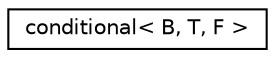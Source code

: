 digraph "Graphical Class Hierarchy"
{
  edge [fontname="Helvetica",fontsize="10",labelfontname="Helvetica",labelfontsize="10"];
  node [fontname="Helvetica",fontsize="10",shape=record];
  rankdir="LR";
  Node1 [label="conditional\< B, T, F \>",height=0.2,width=0.4,color="black", fillcolor="white", style="filled",URL="$structconditional.html"];
}
